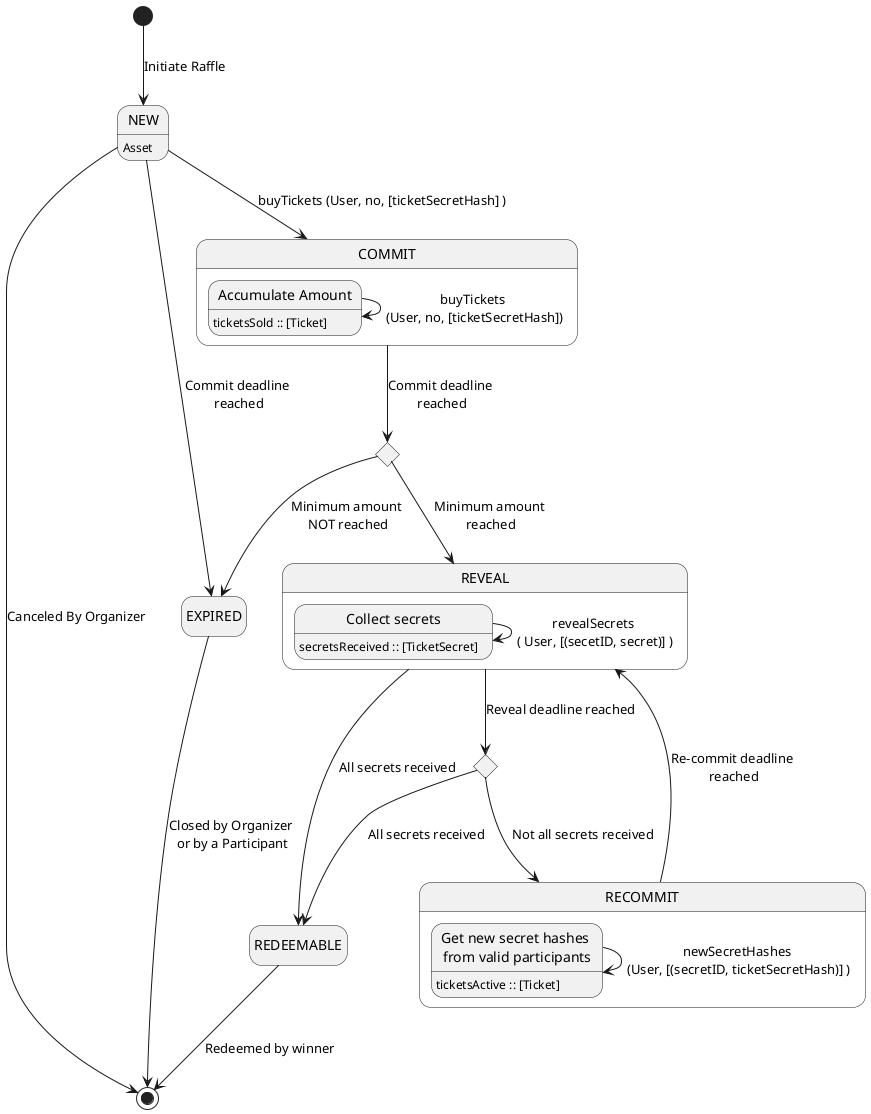 @startuml

hide empty description

[*] --> NEW : Initiate Raffle
NEW: Asset
NEW --> [*] : Canceled By Organizer
NEW --> EXPIRED : Commit deadline\n reached
EXPIRED --> [*] : Closed by Organizer \nor by a Participant


NEW --> COMMIT : buyTickets (User, no, [ticketSecretHash] )

state COMMIT {
    state "Accumulate Amount" as acc
    acc : ticketsSold :: [Ticket]
    acc --> acc : buyTickets \n(User, no, [ticketSecretHash])
}
state C <<choice>>
COMMIT --> C : Commit deadline\n reached
C --> EXPIRED : Minimum amount \nNOT reached
C --> REVEAL : Minimum amount \nreached
state REVEAL {
    state "Collect secrets" as rv
    rv: secretsReceived :: [TicketSecret]
    rv --> rv : revealSecrets \n( User, [(secetID, secret)] )
}

REVEAL --> REDEEMABLE :All secrets received

state R <<choice>>
REVEAL --> R : Reveal deadline reached
R --> RECOMMIT : Not all secrets received
R --> REDEEMABLE : All secrets received


state RECOMMIT {
    state "Get new secret hashes \nfrom valid participants" as rc
    rc : ticketsActive :: [Ticket]
    rc --> rc : newSecretHashes \n(User, [(secretID, ticketSecretHash)] )
}
RECOMMIT --> REVEAL : Re-commit deadline\n reached

REDEEMABLE --> [*] : Redeemed by winner

@enduml